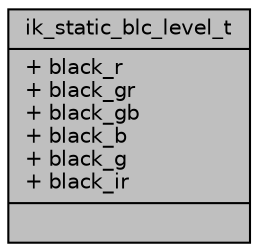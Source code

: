 digraph "ik_static_blc_level_t"
{
 // INTERACTIVE_SVG=YES
 // LATEX_PDF_SIZE
  bgcolor="transparent";
  edge [fontname="Helvetica",fontsize="10",labelfontname="Helvetica",labelfontsize="10"];
  node [fontname="Helvetica",fontsize="10",shape=record];
  Node1 [label="{ik_static_blc_level_t\n|+ black_r\l+ black_gr\l+ black_gb\l+ black_b\l+ black_g\l+ black_ir\l|}",height=0.2,width=0.4,color="black", fillcolor="grey75", style="filled", fontcolor="black",tooltip=" "];
}
